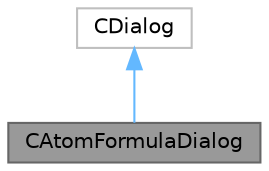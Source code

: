 digraph "CAtomFormulaDialog"
{
 // LATEX_PDF_SIZE
  bgcolor="transparent";
  edge [fontname=Helvetica,fontsize=10,labelfontname=Helvetica,labelfontsize=10];
  node [fontname=Helvetica,fontsize=10,shape=box,height=0.2,width=0.4];
  Node1 [id="Node000001",label="CAtomFormulaDialog",height=0.2,width=0.4,color="gray40", fillcolor="grey60", style="filled", fontcolor="black",tooltip="Dialog window for working with atomic formulas."];
  Node2 -> Node1 [id="edge1_Node000001_Node000002",dir="back",color="steelblue1",style="solid",tooltip=" "];
  Node2 [id="Node000002",label="CDialog",height=0.2,width=0.4,color="grey75", fillcolor="white", style="filled",tooltip=" "];
}
